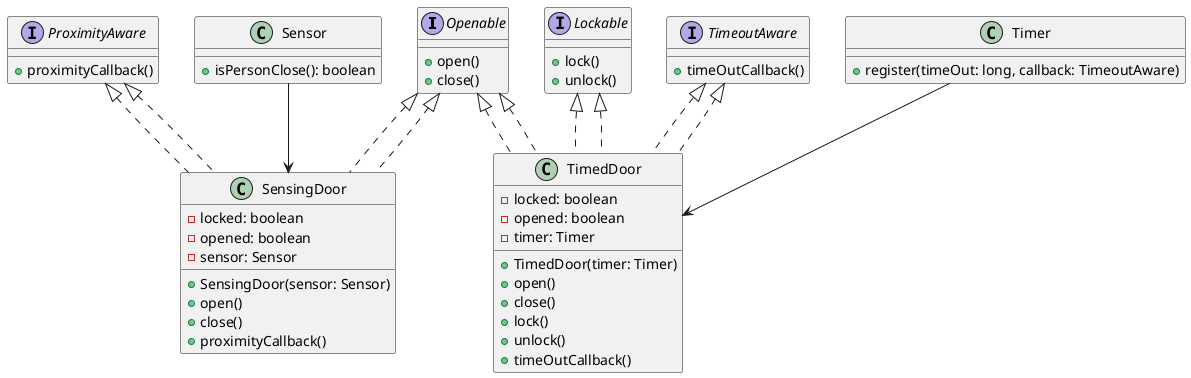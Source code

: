 @startuml door_diagram

interface Openable {
    + open()
    + close()
}

interface Lockable {
    + lock()
    + unlock()
}

interface ProximityAware {
    + proximityCallback()
}

interface TimeoutAware {
    + timeOutCallback()
}

class Sensor {
    + isPersonClose(): boolean
}

class Timer {
    + register(timeOut: long, callback: TimeoutAware)
}

class SensingDoor implements Openable, ProximityAware {
    - locked: boolean
    - opened: boolean
    - sensor: Sensor
    + SensingDoor(sensor: Sensor)
    + open()
    + close()
    + proximityCallback()
}

class TimedDoor implements Openable, Lockable, TimeoutAware {
    - locked: boolean
    - opened: boolean
    - timer: Timer
    + TimedDoor(timer: Timer)
    + open()
    + close()
    + lock()
    + unlock()
    + timeOutCallback()
}

Openable <|.. SensingDoor
Openable <|.. TimedDoor
Lockable <|.. TimedDoor
ProximityAware <|.. SensingDoor
TimeoutAware <|.. TimedDoor
Sensor --> SensingDoor
Timer --> TimedDoor

@enduml
